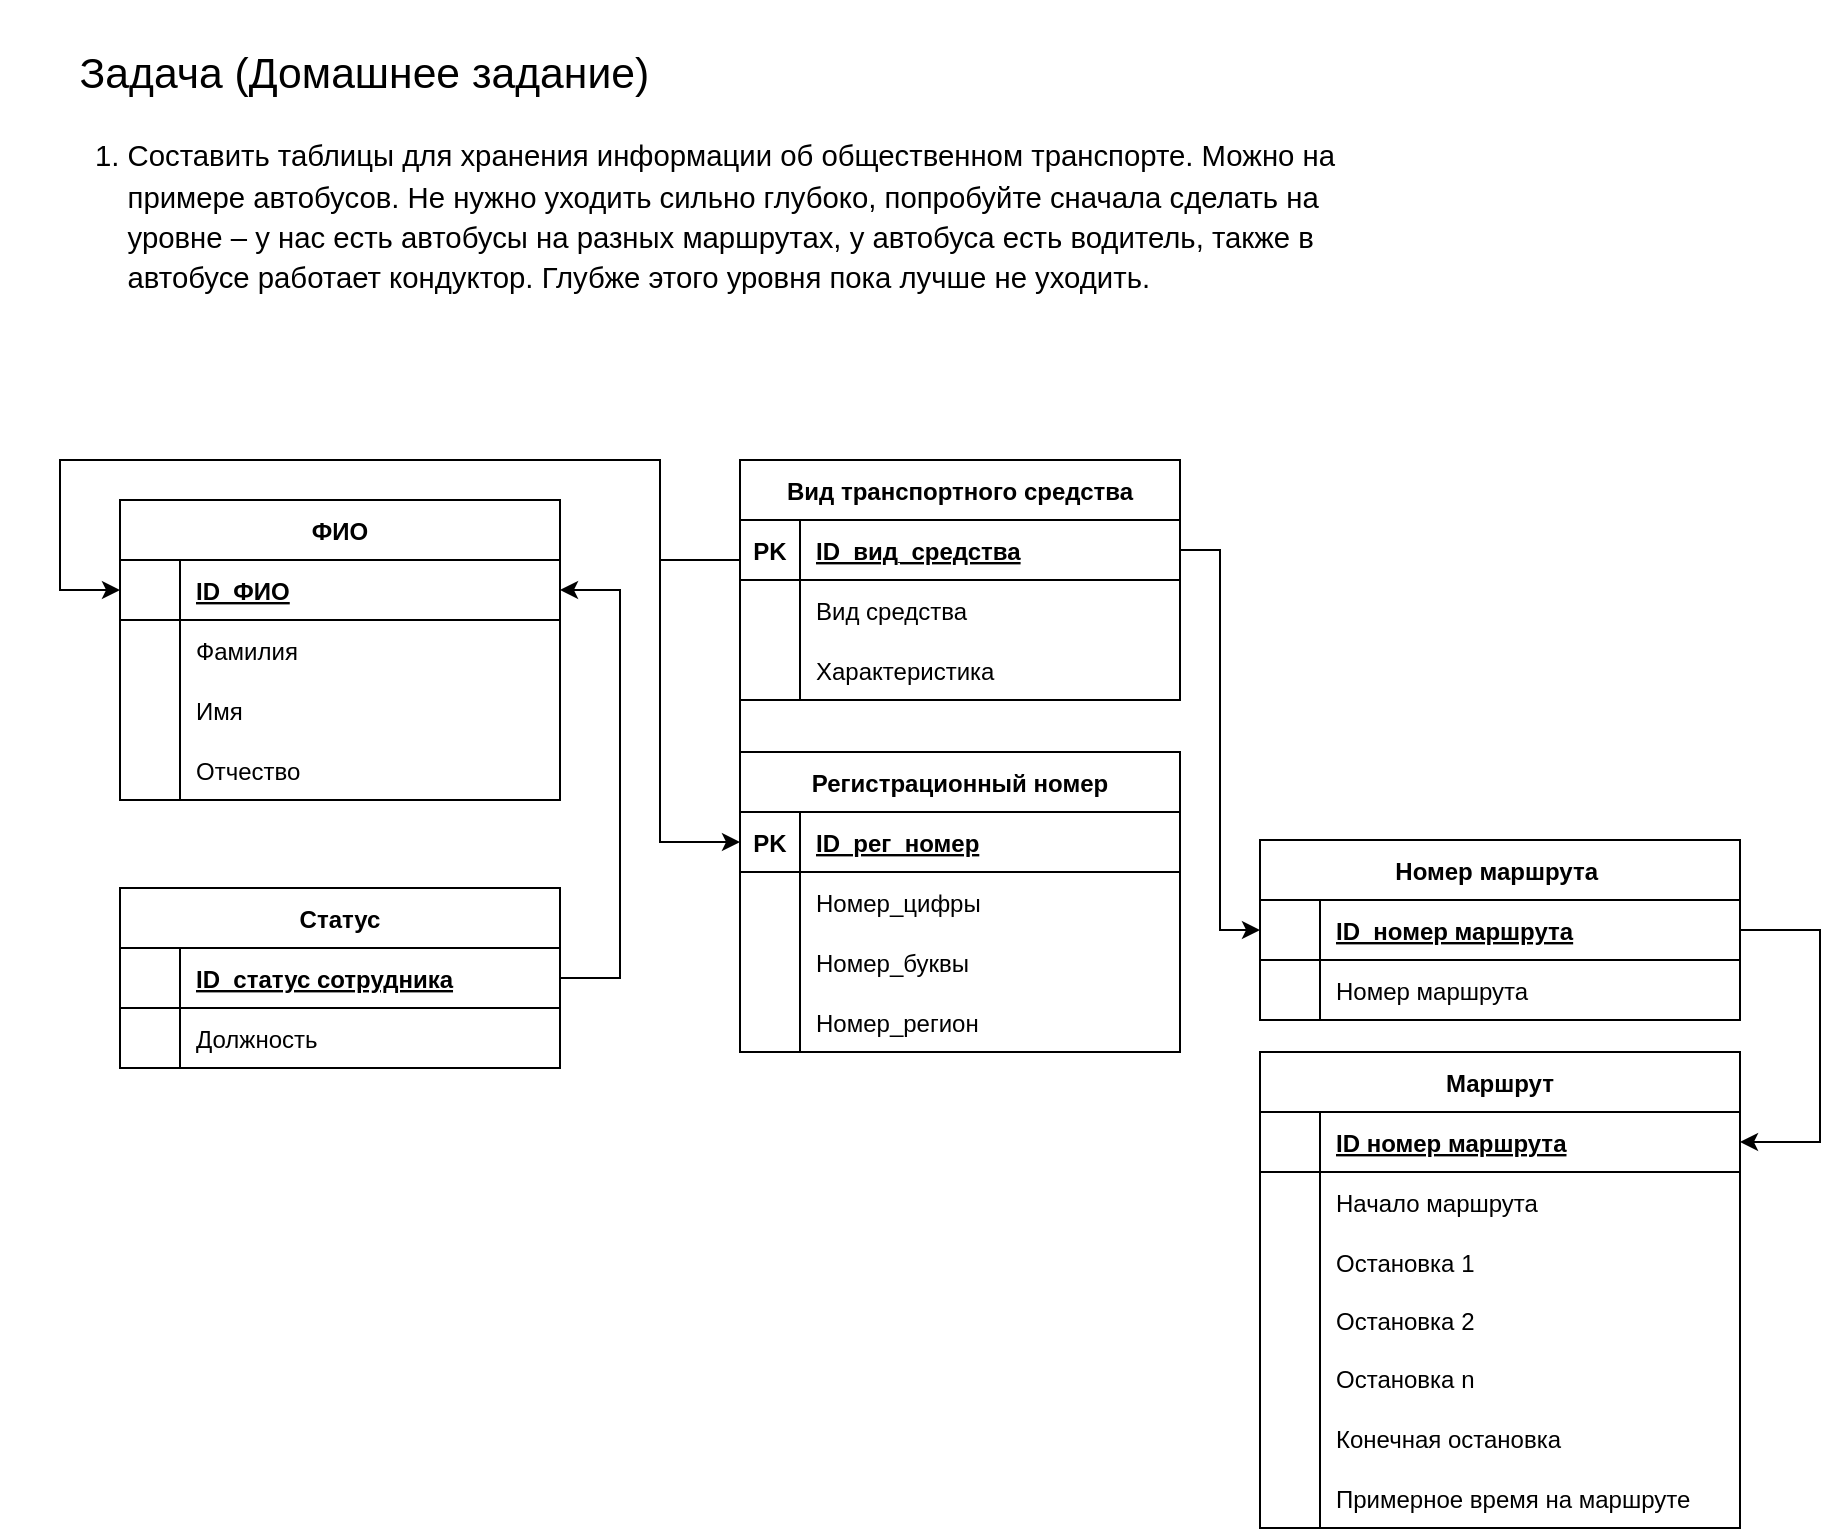 <mxfile version="20.8.11" type="device"><diagram name="Страница 1" id="E-rM22HpuZmSZyKbkV6B"><mxGraphModel dx="1516" dy="869" grid="1" gridSize="10" guides="1" tooltips="1" connect="1" arrows="1" fold="1" page="1" pageScale="1" pageWidth="1169" pageHeight="827" math="0" shadow="0"><root><mxCell id="0"/><mxCell id="1" parent="0"/><mxCell id="J7osyqGzG378TSsDcCny-89" style="edgeStyle=orthogonalEdgeStyle;rounded=0;orthogonalLoop=1;jettySize=auto;html=1;entryX=0;entryY=0.5;entryDx=0;entryDy=0;exitX=0;exitY=0.5;exitDx=0;exitDy=0;" edge="1" parent="1" source="J7osyqGzG378TSsDcCny-2" target="J7osyqGzG378TSsDcCny-15"><mxGeometry relative="1" as="geometry"><Array as="points"><mxPoint x="400" y="290"/><mxPoint x="360" y="290"/><mxPoint x="360" y="240"/><mxPoint x="60" y="240"/><mxPoint x="60" y="305"/></Array></mxGeometry></mxCell><mxCell id="J7osyqGzG378TSsDcCny-1" value="Регистрационный номер" style="shape=table;startSize=30;container=1;collapsible=1;childLayout=tableLayout;fixedRows=1;rowLines=0;fontStyle=1;align=center;resizeLast=1;" vertex="1" parent="1"><mxGeometry x="400" y="386" width="220" height="150" as="geometry"/></mxCell><mxCell id="J7osyqGzG378TSsDcCny-2" value="" style="shape=tableRow;horizontal=0;startSize=0;swimlaneHead=0;swimlaneBody=0;fillColor=none;collapsible=0;dropTarget=0;points=[[0,0.5],[1,0.5]];portConstraint=eastwest;top=0;left=0;right=0;bottom=1;" vertex="1" parent="J7osyqGzG378TSsDcCny-1"><mxGeometry y="30" width="220" height="30" as="geometry"/></mxCell><mxCell id="J7osyqGzG378TSsDcCny-3" value="PK" style="shape=partialRectangle;connectable=0;fillColor=none;top=0;left=0;bottom=0;right=0;fontStyle=1;overflow=hidden;" vertex="1" parent="J7osyqGzG378TSsDcCny-2"><mxGeometry width="30" height="30" as="geometry"><mxRectangle width="30" height="30" as="alternateBounds"/></mxGeometry></mxCell><mxCell id="J7osyqGzG378TSsDcCny-4" value="ID  рег_номер" style="shape=partialRectangle;connectable=0;fillColor=none;top=0;left=0;bottom=0;right=0;align=left;spacingLeft=6;fontStyle=5;overflow=hidden;" vertex="1" parent="J7osyqGzG378TSsDcCny-2"><mxGeometry x="30" width="190" height="30" as="geometry"><mxRectangle width="190" height="30" as="alternateBounds"/></mxGeometry></mxCell><mxCell id="J7osyqGzG378TSsDcCny-5" value="" style="shape=tableRow;horizontal=0;startSize=0;swimlaneHead=0;swimlaneBody=0;fillColor=none;collapsible=0;dropTarget=0;points=[[0,0.5],[1,0.5]];portConstraint=eastwest;top=0;left=0;right=0;bottom=0;" vertex="1" parent="J7osyqGzG378TSsDcCny-1"><mxGeometry y="60" width="220" height="30" as="geometry"/></mxCell><mxCell id="J7osyqGzG378TSsDcCny-6" value="" style="shape=partialRectangle;connectable=0;fillColor=none;top=0;left=0;bottom=0;right=0;editable=1;overflow=hidden;" vertex="1" parent="J7osyqGzG378TSsDcCny-5"><mxGeometry width="30" height="30" as="geometry"><mxRectangle width="30" height="30" as="alternateBounds"/></mxGeometry></mxCell><mxCell id="J7osyqGzG378TSsDcCny-7" value="Номер_цифры" style="shape=partialRectangle;connectable=0;fillColor=none;top=0;left=0;bottom=0;right=0;align=left;spacingLeft=6;overflow=hidden;" vertex="1" parent="J7osyqGzG378TSsDcCny-5"><mxGeometry x="30" width="190" height="30" as="geometry"><mxRectangle width="190" height="30" as="alternateBounds"/></mxGeometry></mxCell><mxCell id="J7osyqGzG378TSsDcCny-8" value="" style="shape=tableRow;horizontal=0;startSize=0;swimlaneHead=0;swimlaneBody=0;fillColor=none;collapsible=0;dropTarget=0;points=[[0,0.5],[1,0.5]];portConstraint=eastwest;top=0;left=0;right=0;bottom=0;" vertex="1" parent="J7osyqGzG378TSsDcCny-1"><mxGeometry y="90" width="220" height="30" as="geometry"/></mxCell><mxCell id="J7osyqGzG378TSsDcCny-9" value="" style="shape=partialRectangle;connectable=0;fillColor=none;top=0;left=0;bottom=0;right=0;editable=1;overflow=hidden;" vertex="1" parent="J7osyqGzG378TSsDcCny-8"><mxGeometry width="30" height="30" as="geometry"><mxRectangle width="30" height="30" as="alternateBounds"/></mxGeometry></mxCell><mxCell id="J7osyqGzG378TSsDcCny-10" value="Номер_буквы" style="shape=partialRectangle;connectable=0;fillColor=none;top=0;left=0;bottom=0;right=0;align=left;spacingLeft=6;overflow=hidden;" vertex="1" parent="J7osyqGzG378TSsDcCny-8"><mxGeometry x="30" width="190" height="30" as="geometry"><mxRectangle width="190" height="30" as="alternateBounds"/></mxGeometry></mxCell><mxCell id="J7osyqGzG378TSsDcCny-11" value="" style="shape=tableRow;horizontal=0;startSize=0;swimlaneHead=0;swimlaneBody=0;fillColor=none;collapsible=0;dropTarget=0;points=[[0,0.5],[1,0.5]];portConstraint=eastwest;top=0;left=0;right=0;bottom=0;" vertex="1" parent="J7osyqGzG378TSsDcCny-1"><mxGeometry y="120" width="220" height="30" as="geometry"/></mxCell><mxCell id="J7osyqGzG378TSsDcCny-12" value="" style="shape=partialRectangle;connectable=0;fillColor=none;top=0;left=0;bottom=0;right=0;editable=1;overflow=hidden;" vertex="1" parent="J7osyqGzG378TSsDcCny-11"><mxGeometry width="30" height="30" as="geometry"><mxRectangle width="30" height="30" as="alternateBounds"/></mxGeometry></mxCell><mxCell id="J7osyqGzG378TSsDcCny-13" value="Номер_регион" style="shape=partialRectangle;connectable=0;fillColor=none;top=0;left=0;bottom=0;right=0;align=left;spacingLeft=6;overflow=hidden;" vertex="1" parent="J7osyqGzG378TSsDcCny-11"><mxGeometry x="30" width="190" height="30" as="geometry"><mxRectangle width="190" height="30" as="alternateBounds"/></mxGeometry></mxCell><mxCell id="J7osyqGzG378TSsDcCny-14" value="ФИО" style="shape=table;startSize=30;container=1;collapsible=1;childLayout=tableLayout;fixedRows=1;rowLines=0;fontStyle=1;align=center;resizeLast=1;" vertex="1" parent="1"><mxGeometry x="90" y="260" width="220" height="150" as="geometry"/></mxCell><mxCell id="J7osyqGzG378TSsDcCny-15" value="" style="shape=tableRow;horizontal=0;startSize=0;swimlaneHead=0;swimlaneBody=0;fillColor=none;collapsible=0;dropTarget=0;points=[[0,0.5],[1,0.5]];portConstraint=eastwest;top=0;left=0;right=0;bottom=1;" vertex="1" parent="J7osyqGzG378TSsDcCny-14"><mxGeometry y="30" width="220" height="30" as="geometry"/></mxCell><mxCell id="J7osyqGzG378TSsDcCny-16" value="" style="shape=partialRectangle;connectable=0;fillColor=none;top=0;left=0;bottom=0;right=0;fontStyle=1;overflow=hidden;" vertex="1" parent="J7osyqGzG378TSsDcCny-15"><mxGeometry width="30" height="30" as="geometry"><mxRectangle width="30" height="30" as="alternateBounds"/></mxGeometry></mxCell><mxCell id="J7osyqGzG378TSsDcCny-17" value="ID  ФИО" style="shape=partialRectangle;connectable=0;fillColor=none;top=0;left=0;bottom=0;right=0;align=left;spacingLeft=6;fontStyle=5;overflow=hidden;" vertex="1" parent="J7osyqGzG378TSsDcCny-15"><mxGeometry x="30" width="190" height="30" as="geometry"><mxRectangle width="190" height="30" as="alternateBounds"/></mxGeometry></mxCell><mxCell id="J7osyqGzG378TSsDcCny-18" value="" style="shape=tableRow;horizontal=0;startSize=0;swimlaneHead=0;swimlaneBody=0;fillColor=none;collapsible=0;dropTarget=0;points=[[0,0.5],[1,0.5]];portConstraint=eastwest;top=0;left=0;right=0;bottom=0;" vertex="1" parent="J7osyqGzG378TSsDcCny-14"><mxGeometry y="60" width="220" height="30" as="geometry"/></mxCell><mxCell id="J7osyqGzG378TSsDcCny-19" value="" style="shape=partialRectangle;connectable=0;fillColor=none;top=0;left=0;bottom=0;right=0;editable=1;overflow=hidden;" vertex="1" parent="J7osyqGzG378TSsDcCny-18"><mxGeometry width="30" height="30" as="geometry"><mxRectangle width="30" height="30" as="alternateBounds"/></mxGeometry></mxCell><mxCell id="J7osyqGzG378TSsDcCny-20" value="Фамилия" style="shape=partialRectangle;connectable=0;fillColor=none;top=0;left=0;bottom=0;right=0;align=left;spacingLeft=6;overflow=hidden;" vertex="1" parent="J7osyqGzG378TSsDcCny-18"><mxGeometry x="30" width="190" height="30" as="geometry"><mxRectangle width="190" height="30" as="alternateBounds"/></mxGeometry></mxCell><mxCell id="J7osyqGzG378TSsDcCny-21" value="" style="shape=tableRow;horizontal=0;startSize=0;swimlaneHead=0;swimlaneBody=0;fillColor=none;collapsible=0;dropTarget=0;points=[[0,0.5],[1,0.5]];portConstraint=eastwest;top=0;left=0;right=0;bottom=0;" vertex="1" parent="J7osyqGzG378TSsDcCny-14"><mxGeometry y="90" width="220" height="30" as="geometry"/></mxCell><mxCell id="J7osyqGzG378TSsDcCny-22" value="" style="shape=partialRectangle;connectable=0;fillColor=none;top=0;left=0;bottom=0;right=0;editable=1;overflow=hidden;" vertex="1" parent="J7osyqGzG378TSsDcCny-21"><mxGeometry width="30" height="30" as="geometry"><mxRectangle width="30" height="30" as="alternateBounds"/></mxGeometry></mxCell><mxCell id="J7osyqGzG378TSsDcCny-23" value="Имя" style="shape=partialRectangle;connectable=0;fillColor=none;top=0;left=0;bottom=0;right=0;align=left;spacingLeft=6;overflow=hidden;" vertex="1" parent="J7osyqGzG378TSsDcCny-21"><mxGeometry x="30" width="190" height="30" as="geometry"><mxRectangle width="190" height="30" as="alternateBounds"/></mxGeometry></mxCell><mxCell id="J7osyqGzG378TSsDcCny-24" value="" style="shape=tableRow;horizontal=0;startSize=0;swimlaneHead=0;swimlaneBody=0;fillColor=none;collapsible=0;dropTarget=0;points=[[0,0.5],[1,0.5]];portConstraint=eastwest;top=0;left=0;right=0;bottom=0;" vertex="1" parent="J7osyqGzG378TSsDcCny-14"><mxGeometry y="120" width="220" height="30" as="geometry"/></mxCell><mxCell id="J7osyqGzG378TSsDcCny-25" value="" style="shape=partialRectangle;connectable=0;fillColor=none;top=0;left=0;bottom=0;right=0;editable=1;overflow=hidden;" vertex="1" parent="J7osyqGzG378TSsDcCny-24"><mxGeometry width="30" height="30" as="geometry"><mxRectangle width="30" height="30" as="alternateBounds"/></mxGeometry></mxCell><mxCell id="J7osyqGzG378TSsDcCny-26" value="Отчество" style="shape=partialRectangle;connectable=0;fillColor=none;top=0;left=0;bottom=0;right=0;align=left;spacingLeft=6;overflow=hidden;" vertex="1" parent="J7osyqGzG378TSsDcCny-24"><mxGeometry x="30" width="190" height="30" as="geometry"><mxRectangle width="190" height="30" as="alternateBounds"/></mxGeometry></mxCell><mxCell id="J7osyqGzG378TSsDcCny-95" style="edgeStyle=orthogonalEdgeStyle;rounded=0;orthogonalLoop=1;jettySize=auto;html=1;exitX=1;exitY=0.5;exitDx=0;exitDy=0;entryX=1;entryY=0.5;entryDx=0;entryDy=0;" edge="1" parent="1" source="J7osyqGzG378TSsDcCny-28" target="J7osyqGzG378TSsDcCny-15"><mxGeometry relative="1" as="geometry"><mxPoint x="330" y="316" as="targetPoint"/><Array as="points"><mxPoint x="340" y="499"/><mxPoint x="340" y="305"/></Array></mxGeometry></mxCell><mxCell id="J7osyqGzG378TSsDcCny-27" value="Статус" style="shape=table;startSize=30;container=1;collapsible=1;childLayout=tableLayout;fixedRows=1;rowLines=0;fontStyle=1;align=center;resizeLast=1;" vertex="1" parent="1"><mxGeometry x="90" y="454" width="220" height="90" as="geometry"/></mxCell><mxCell id="J7osyqGzG378TSsDcCny-28" value="" style="shape=tableRow;horizontal=0;startSize=0;swimlaneHead=0;swimlaneBody=0;fillColor=none;collapsible=0;dropTarget=0;points=[[0,0.5],[1,0.5]];portConstraint=eastwest;top=0;left=0;right=0;bottom=1;" vertex="1" parent="J7osyqGzG378TSsDcCny-27"><mxGeometry y="30" width="220" height="30" as="geometry"/></mxCell><mxCell id="J7osyqGzG378TSsDcCny-29" value="" style="shape=partialRectangle;connectable=0;fillColor=none;top=0;left=0;bottom=0;right=0;fontStyle=1;overflow=hidden;" vertex="1" parent="J7osyqGzG378TSsDcCny-28"><mxGeometry width="30" height="30" as="geometry"><mxRectangle width="30" height="30" as="alternateBounds"/></mxGeometry></mxCell><mxCell id="J7osyqGzG378TSsDcCny-30" value="ID  статус сотрудника" style="shape=partialRectangle;connectable=0;fillColor=none;top=0;left=0;bottom=0;right=0;align=left;spacingLeft=6;fontStyle=5;overflow=hidden;" vertex="1" parent="J7osyqGzG378TSsDcCny-28"><mxGeometry x="30" width="190" height="30" as="geometry"><mxRectangle width="190" height="30" as="alternateBounds"/></mxGeometry></mxCell><mxCell id="J7osyqGzG378TSsDcCny-31" value="" style="shape=tableRow;horizontal=0;startSize=0;swimlaneHead=0;swimlaneBody=0;fillColor=none;collapsible=0;dropTarget=0;points=[[0,0.5],[1,0.5]];portConstraint=eastwest;top=0;left=0;right=0;bottom=0;" vertex="1" parent="J7osyqGzG378TSsDcCny-27"><mxGeometry y="60" width="220" height="30" as="geometry"/></mxCell><mxCell id="J7osyqGzG378TSsDcCny-32" value="" style="shape=partialRectangle;connectable=0;fillColor=none;top=0;left=0;bottom=0;right=0;editable=1;overflow=hidden;" vertex="1" parent="J7osyqGzG378TSsDcCny-31"><mxGeometry width="30" height="30" as="geometry"><mxRectangle width="30" height="30" as="alternateBounds"/></mxGeometry></mxCell><mxCell id="J7osyqGzG378TSsDcCny-33" value="Должность" style="shape=partialRectangle;connectable=0;fillColor=none;top=0;left=0;bottom=0;right=0;align=left;spacingLeft=6;overflow=hidden;" vertex="1" parent="J7osyqGzG378TSsDcCny-31"><mxGeometry x="30" width="190" height="30" as="geometry"><mxRectangle width="190" height="30" as="alternateBounds"/></mxGeometry></mxCell><mxCell id="J7osyqGzG378TSsDcCny-40" value="Номер маршрута " style="shape=table;startSize=30;container=1;collapsible=1;childLayout=tableLayout;fixedRows=1;rowLines=0;fontStyle=1;align=center;resizeLast=1;" vertex="1" parent="1"><mxGeometry x="660" y="430" width="240" height="90" as="geometry"/></mxCell><mxCell id="J7osyqGzG378TSsDcCny-41" value="" style="shape=tableRow;horizontal=0;startSize=0;swimlaneHead=0;swimlaneBody=0;fillColor=none;collapsible=0;dropTarget=0;points=[[0,0.5],[1,0.5]];portConstraint=eastwest;top=0;left=0;right=0;bottom=1;" vertex="1" parent="J7osyqGzG378TSsDcCny-40"><mxGeometry y="30" width="240" height="30" as="geometry"/></mxCell><mxCell id="J7osyqGzG378TSsDcCny-42" value="" style="shape=partialRectangle;connectable=0;fillColor=none;top=0;left=0;bottom=0;right=0;fontStyle=1;overflow=hidden;" vertex="1" parent="J7osyqGzG378TSsDcCny-41"><mxGeometry width="30" height="30" as="geometry"><mxRectangle width="30" height="30" as="alternateBounds"/></mxGeometry></mxCell><mxCell id="J7osyqGzG378TSsDcCny-43" value="ID  номер маршрута" style="shape=partialRectangle;connectable=0;fillColor=none;top=0;left=0;bottom=0;right=0;align=left;spacingLeft=6;fontStyle=5;overflow=hidden;" vertex="1" parent="J7osyqGzG378TSsDcCny-41"><mxGeometry x="30" width="210" height="30" as="geometry"><mxRectangle width="210" height="30" as="alternateBounds"/></mxGeometry></mxCell><mxCell id="J7osyqGzG378TSsDcCny-44" value="" style="shape=tableRow;horizontal=0;startSize=0;swimlaneHead=0;swimlaneBody=0;fillColor=none;collapsible=0;dropTarget=0;points=[[0,0.5],[1,0.5]];portConstraint=eastwest;top=0;left=0;right=0;bottom=0;" vertex="1" parent="J7osyqGzG378TSsDcCny-40"><mxGeometry y="60" width="240" height="30" as="geometry"/></mxCell><mxCell id="J7osyqGzG378TSsDcCny-45" value="" style="shape=partialRectangle;connectable=0;fillColor=none;top=0;left=0;bottom=0;right=0;editable=1;overflow=hidden;" vertex="1" parent="J7osyqGzG378TSsDcCny-44"><mxGeometry width="30" height="30" as="geometry"><mxRectangle width="30" height="30" as="alternateBounds"/></mxGeometry></mxCell><mxCell id="J7osyqGzG378TSsDcCny-46" value="Номер маршрута" style="shape=partialRectangle;connectable=0;fillColor=none;top=0;left=0;bottom=0;right=0;align=left;spacingLeft=6;overflow=hidden;" vertex="1" parent="J7osyqGzG378TSsDcCny-44"><mxGeometry x="30" width="210" height="30" as="geometry"><mxRectangle width="210" height="30" as="alternateBounds"/></mxGeometry></mxCell><mxCell id="J7osyqGzG378TSsDcCny-60" value="Маршрут" style="shape=table;startSize=30;container=1;collapsible=1;childLayout=tableLayout;fixedRows=1;rowLines=0;fontStyle=1;align=center;resizeLast=1;" vertex="1" parent="1"><mxGeometry x="660" y="536" width="240" height="238" as="geometry"/></mxCell><mxCell id="J7osyqGzG378TSsDcCny-61" value="" style="shape=tableRow;horizontal=0;startSize=0;swimlaneHead=0;swimlaneBody=0;fillColor=none;collapsible=0;dropTarget=0;points=[[0,0.5],[1,0.5]];portConstraint=eastwest;top=0;left=0;right=0;bottom=1;" vertex="1" parent="J7osyqGzG378TSsDcCny-60"><mxGeometry y="30" width="240" height="30" as="geometry"/></mxCell><mxCell id="J7osyqGzG378TSsDcCny-62" value="" style="shape=partialRectangle;connectable=0;fillColor=none;top=0;left=0;bottom=0;right=0;fontStyle=1;overflow=hidden;" vertex="1" parent="J7osyqGzG378TSsDcCny-61"><mxGeometry width="30" height="30" as="geometry"><mxRectangle width="30" height="30" as="alternateBounds"/></mxGeometry></mxCell><mxCell id="J7osyqGzG378TSsDcCny-63" value="ID номер маршрута" style="shape=partialRectangle;connectable=0;fillColor=none;top=0;left=0;bottom=0;right=0;align=left;spacingLeft=6;fontStyle=5;overflow=hidden;" vertex="1" parent="J7osyqGzG378TSsDcCny-61"><mxGeometry x="30" width="210" height="30" as="geometry"><mxRectangle width="210" height="30" as="alternateBounds"/></mxGeometry></mxCell><mxCell id="J7osyqGzG378TSsDcCny-67" value="" style="shape=tableRow;horizontal=0;startSize=0;swimlaneHead=0;swimlaneBody=0;fillColor=none;collapsible=0;dropTarget=0;points=[[0,0.5],[1,0.5]];portConstraint=eastwest;top=0;left=0;right=0;bottom=0;" vertex="1" parent="J7osyqGzG378TSsDcCny-60"><mxGeometry y="60" width="240" height="30" as="geometry"/></mxCell><mxCell id="J7osyqGzG378TSsDcCny-68" value="" style="shape=partialRectangle;connectable=0;fillColor=none;top=0;left=0;bottom=0;right=0;editable=1;overflow=hidden;" vertex="1" parent="J7osyqGzG378TSsDcCny-67"><mxGeometry width="30" height="30" as="geometry"><mxRectangle width="30" height="30" as="alternateBounds"/></mxGeometry></mxCell><mxCell id="J7osyqGzG378TSsDcCny-69" value="Начало маршрута" style="shape=partialRectangle;connectable=0;fillColor=none;top=0;left=0;bottom=0;right=0;align=left;spacingLeft=6;overflow=hidden;" vertex="1" parent="J7osyqGzG378TSsDcCny-67"><mxGeometry x="30" width="210" height="30" as="geometry"><mxRectangle width="210" height="30" as="alternateBounds"/></mxGeometry></mxCell><mxCell id="J7osyqGzG378TSsDcCny-70" value="" style="shape=tableRow;horizontal=0;startSize=0;swimlaneHead=0;swimlaneBody=0;fillColor=none;collapsible=0;dropTarget=0;points=[[0,0.5],[1,0.5]];portConstraint=eastwest;top=0;left=0;right=0;bottom=0;" vertex="1" parent="J7osyqGzG378TSsDcCny-60"><mxGeometry y="90" width="240" height="30" as="geometry"/></mxCell><mxCell id="J7osyqGzG378TSsDcCny-71" value="" style="shape=partialRectangle;connectable=0;fillColor=none;top=0;left=0;bottom=0;right=0;editable=1;overflow=hidden;" vertex="1" parent="J7osyqGzG378TSsDcCny-70"><mxGeometry width="30" height="30" as="geometry"><mxRectangle width="30" height="30" as="alternateBounds"/></mxGeometry></mxCell><mxCell id="J7osyqGzG378TSsDcCny-72" value="Остановка 1" style="shape=partialRectangle;connectable=0;fillColor=none;top=0;left=0;bottom=0;right=0;align=left;spacingLeft=6;overflow=hidden;" vertex="1" parent="J7osyqGzG378TSsDcCny-70"><mxGeometry x="30" width="210" height="30" as="geometry"><mxRectangle width="210" height="30" as="alternateBounds"/></mxGeometry></mxCell><mxCell id="J7osyqGzG378TSsDcCny-73" value="" style="shape=tableRow;horizontal=0;startSize=0;swimlaneHead=0;swimlaneBody=0;fillColor=none;collapsible=0;dropTarget=0;points=[[0,0.5],[1,0.5]];portConstraint=eastwest;top=0;left=0;right=0;bottom=0;" vertex="1" parent="J7osyqGzG378TSsDcCny-60"><mxGeometry y="120" width="240" height="28" as="geometry"/></mxCell><mxCell id="J7osyqGzG378TSsDcCny-74" value="" style="shape=partialRectangle;connectable=0;fillColor=none;top=0;left=0;bottom=0;right=0;editable=1;overflow=hidden;" vertex="1" parent="J7osyqGzG378TSsDcCny-73"><mxGeometry width="30" height="28" as="geometry"><mxRectangle width="30" height="28" as="alternateBounds"/></mxGeometry></mxCell><mxCell id="J7osyqGzG378TSsDcCny-75" value="Остановка 2" style="shape=partialRectangle;connectable=0;fillColor=none;top=0;left=0;bottom=0;right=0;align=left;spacingLeft=6;overflow=hidden;" vertex="1" parent="J7osyqGzG378TSsDcCny-73"><mxGeometry x="30" width="210" height="28" as="geometry"><mxRectangle width="210" height="28" as="alternateBounds"/></mxGeometry></mxCell><mxCell id="J7osyqGzG378TSsDcCny-76" value="" style="shape=tableRow;horizontal=0;startSize=0;swimlaneHead=0;swimlaneBody=0;fillColor=none;collapsible=0;dropTarget=0;points=[[0,0.5],[1,0.5]];portConstraint=eastwest;top=0;left=0;right=0;bottom=0;" vertex="1" parent="J7osyqGzG378TSsDcCny-60"><mxGeometry y="148" width="240" height="30" as="geometry"/></mxCell><mxCell id="J7osyqGzG378TSsDcCny-77" value="" style="shape=partialRectangle;connectable=0;fillColor=none;top=0;left=0;bottom=0;right=0;editable=1;overflow=hidden;" vertex="1" parent="J7osyqGzG378TSsDcCny-76"><mxGeometry width="30" height="30" as="geometry"><mxRectangle width="30" height="30" as="alternateBounds"/></mxGeometry></mxCell><mxCell id="J7osyqGzG378TSsDcCny-78" value="Остановка n" style="shape=partialRectangle;connectable=0;fillColor=none;top=0;left=0;bottom=0;right=0;align=left;spacingLeft=6;overflow=hidden;" vertex="1" parent="J7osyqGzG378TSsDcCny-76"><mxGeometry x="30" width="210" height="30" as="geometry"><mxRectangle width="210" height="30" as="alternateBounds"/></mxGeometry></mxCell><mxCell id="J7osyqGzG378TSsDcCny-79" value="" style="shape=tableRow;horizontal=0;startSize=0;swimlaneHead=0;swimlaneBody=0;fillColor=none;collapsible=0;dropTarget=0;points=[[0,0.5],[1,0.5]];portConstraint=eastwest;top=0;left=0;right=0;bottom=0;" vertex="1" parent="J7osyqGzG378TSsDcCny-60"><mxGeometry y="178" width="240" height="30" as="geometry"/></mxCell><mxCell id="J7osyqGzG378TSsDcCny-80" value="" style="shape=partialRectangle;connectable=0;fillColor=none;top=0;left=0;bottom=0;right=0;editable=1;overflow=hidden;" vertex="1" parent="J7osyqGzG378TSsDcCny-79"><mxGeometry width="30" height="30" as="geometry"><mxRectangle width="30" height="30" as="alternateBounds"/></mxGeometry></mxCell><mxCell id="J7osyqGzG378TSsDcCny-81" value="Конечная остановка" style="shape=partialRectangle;connectable=0;fillColor=none;top=0;left=0;bottom=0;right=0;align=left;spacingLeft=6;overflow=hidden;" vertex="1" parent="J7osyqGzG378TSsDcCny-79"><mxGeometry x="30" width="210" height="30" as="geometry"><mxRectangle width="210" height="30" as="alternateBounds"/></mxGeometry></mxCell><mxCell id="J7osyqGzG378TSsDcCny-82" value="" style="shape=tableRow;horizontal=0;startSize=0;swimlaneHead=0;swimlaneBody=0;fillColor=none;collapsible=0;dropTarget=0;points=[[0,0.5],[1,0.5]];portConstraint=eastwest;top=0;left=0;right=0;bottom=0;" vertex="1" parent="J7osyqGzG378TSsDcCny-60"><mxGeometry y="208" width="240" height="30" as="geometry"/></mxCell><mxCell id="J7osyqGzG378TSsDcCny-83" value="" style="shape=partialRectangle;connectable=0;fillColor=none;top=0;left=0;bottom=0;right=0;editable=1;overflow=hidden;" vertex="1" parent="J7osyqGzG378TSsDcCny-82"><mxGeometry width="30" height="30" as="geometry"><mxRectangle width="30" height="30" as="alternateBounds"/></mxGeometry></mxCell><mxCell id="J7osyqGzG378TSsDcCny-84" value="Примерное время на маршруте" style="shape=partialRectangle;connectable=0;fillColor=none;top=0;left=0;bottom=0;right=0;align=left;spacingLeft=6;overflow=hidden;" vertex="1" parent="J7osyqGzG378TSsDcCny-82"><mxGeometry x="30" width="210" height="30" as="geometry"><mxRectangle width="210" height="30" as="alternateBounds"/></mxGeometry></mxCell><mxCell id="J7osyqGzG378TSsDcCny-92" style="edgeStyle=orthogonalEdgeStyle;rounded=0;orthogonalLoop=1;jettySize=auto;html=1;exitX=1;exitY=0.5;exitDx=0;exitDy=0;entryX=0;entryY=0.5;entryDx=0;entryDy=0;" edge="1" parent="1" source="J7osyqGzG378TSsDcCny-105" target="J7osyqGzG378TSsDcCny-41"><mxGeometry relative="1" as="geometry"/></mxCell><mxCell id="J7osyqGzG378TSsDcCny-93" style="edgeStyle=orthogonalEdgeStyle;rounded=0;orthogonalLoop=1;jettySize=auto;html=1;exitX=1;exitY=0.5;exitDx=0;exitDy=0;entryX=1;entryY=0.5;entryDx=0;entryDy=0;" edge="1" parent="1" source="J7osyqGzG378TSsDcCny-41" target="J7osyqGzG378TSsDcCny-61"><mxGeometry relative="1" as="geometry"><Array as="points"><mxPoint x="940" y="475"/><mxPoint x="940" y="581"/></Array></mxGeometry></mxCell><mxCell id="J7osyqGzG378TSsDcCny-103" value="&lt;b id=&quot;docs-internal-guid-dbf39fee-7fff-2183-ce0e-9e9aab79819c&quot; style=&quot;font-weight:normal;&quot;&gt;&lt;h2 style=&quot;line-height:1.38;margin-left: 28.346pt;margin-top:12pt;margin-bottom:12pt;&quot; dir=&quot;ltr&quot;&gt;&lt;span style=&quot;font-size: 16pt; font-family: Arial; color: rgb(0, 0, 0); background-color: transparent; font-weight: 400; font-style: normal; font-variant: normal; text-decoration: none; vertical-align: baseline;&quot;&gt;Задача (Домашнее задание)&lt;/span&gt;&lt;/h2&gt;&lt;ol style=&quot;margin-top:0;margin-bottom:0;padding-inline-start:48px;&quot;&gt;&lt;li aria-level=&quot;1&quot; style=&quot;list-style-type: decimal; font-size: 11pt; font-family: Arial; color: rgb(0, 0, 0); background-color: transparent; font-weight: 400; font-style: normal; font-variant: normal; text-decoration: none; vertical-align: baseline; margin-left: 10.347pt;&quot; dir=&quot;ltr&quot;&gt;&lt;p role=&quot;presentation&quot; style=&quot;line-height:1.38;margin-top:12pt;margin-bottom:12pt;&quot; dir=&quot;ltr&quot;&gt;&lt;span style=&quot;font-size: 11pt; font-family: Arial; color: rgb(0, 0, 0); background-color: transparent; font-weight: 400; font-style: normal; font-variant: normal; text-decoration: none; vertical-align: baseline;&quot;&gt;Составить таблицы для хранения информации об общественном транспорте. Можно на примере автобусов. Не нужно уходить сильно глубоко, попробуйте сначала сделать на уровне – у нас есть автобусы на разных маршрутах, у автобуса есть водитель, также в автобусе работает кондуктор. Глубже этого уровня пока лучше не уходить.&lt;/span&gt;&lt;/p&gt;&lt;/li&gt;&lt;/ol&gt;&lt;/b&gt;" style="text;whiteSpace=wrap;html=1;" vertex="1" parent="1"><mxGeometry x="30" y="10" width="710" height="150" as="geometry"/></mxCell><mxCell id="J7osyqGzG378TSsDcCny-104" value="Вид транспортного средства" style="shape=table;startSize=30;container=1;collapsible=1;childLayout=tableLayout;fixedRows=1;rowLines=0;fontStyle=1;align=center;resizeLast=1;" vertex="1" parent="1"><mxGeometry x="400" y="240" width="220" height="120" as="geometry"/></mxCell><mxCell id="J7osyqGzG378TSsDcCny-105" value="" style="shape=tableRow;horizontal=0;startSize=0;swimlaneHead=0;swimlaneBody=0;fillColor=none;collapsible=0;dropTarget=0;points=[[0,0.5],[1,0.5]];portConstraint=eastwest;top=0;left=0;right=0;bottom=1;" vertex="1" parent="J7osyqGzG378TSsDcCny-104"><mxGeometry y="30" width="220" height="30" as="geometry"/></mxCell><mxCell id="J7osyqGzG378TSsDcCny-106" value="PK" style="shape=partialRectangle;connectable=0;fillColor=none;top=0;left=0;bottom=0;right=0;fontStyle=1;overflow=hidden;" vertex="1" parent="J7osyqGzG378TSsDcCny-105"><mxGeometry width="30" height="30" as="geometry"><mxRectangle width="30" height="30" as="alternateBounds"/></mxGeometry></mxCell><mxCell id="J7osyqGzG378TSsDcCny-107" value="ID  вид_средства" style="shape=partialRectangle;connectable=0;fillColor=none;top=0;left=0;bottom=0;right=0;align=left;spacingLeft=6;fontStyle=5;overflow=hidden;" vertex="1" parent="J7osyqGzG378TSsDcCny-105"><mxGeometry x="30" width="190" height="30" as="geometry"><mxRectangle width="190" height="30" as="alternateBounds"/></mxGeometry></mxCell><mxCell id="J7osyqGzG378TSsDcCny-108" value="" style="shape=tableRow;horizontal=0;startSize=0;swimlaneHead=0;swimlaneBody=0;fillColor=none;collapsible=0;dropTarget=0;points=[[0,0.5],[1,0.5]];portConstraint=eastwest;top=0;left=0;right=0;bottom=0;" vertex="1" parent="J7osyqGzG378TSsDcCny-104"><mxGeometry y="60" width="220" height="30" as="geometry"/></mxCell><mxCell id="J7osyqGzG378TSsDcCny-109" value="" style="shape=partialRectangle;connectable=0;fillColor=none;top=0;left=0;bottom=0;right=0;editable=1;overflow=hidden;" vertex="1" parent="J7osyqGzG378TSsDcCny-108"><mxGeometry width="30" height="30" as="geometry"><mxRectangle width="30" height="30" as="alternateBounds"/></mxGeometry></mxCell><mxCell id="J7osyqGzG378TSsDcCny-110" value="Вид средства" style="shape=partialRectangle;connectable=0;fillColor=none;top=0;left=0;bottom=0;right=0;align=left;spacingLeft=6;overflow=hidden;" vertex="1" parent="J7osyqGzG378TSsDcCny-108"><mxGeometry x="30" width="190" height="30" as="geometry"><mxRectangle width="190" height="30" as="alternateBounds"/></mxGeometry></mxCell><mxCell id="J7osyqGzG378TSsDcCny-111" value="" style="shape=tableRow;horizontal=0;startSize=0;swimlaneHead=0;swimlaneBody=0;fillColor=none;collapsible=0;dropTarget=0;points=[[0,0.5],[1,0.5]];portConstraint=eastwest;top=0;left=0;right=0;bottom=0;" vertex="1" parent="J7osyqGzG378TSsDcCny-104"><mxGeometry y="90" width="220" height="30" as="geometry"/></mxCell><mxCell id="J7osyqGzG378TSsDcCny-112" value="" style="shape=partialRectangle;connectable=0;fillColor=none;top=0;left=0;bottom=0;right=0;editable=1;overflow=hidden;" vertex="1" parent="J7osyqGzG378TSsDcCny-111"><mxGeometry width="30" height="30" as="geometry"><mxRectangle width="30" height="30" as="alternateBounds"/></mxGeometry></mxCell><mxCell id="J7osyqGzG378TSsDcCny-113" value="Характеристика" style="shape=partialRectangle;connectable=0;fillColor=none;top=0;left=0;bottom=0;right=0;align=left;spacingLeft=6;overflow=hidden;" vertex="1" parent="J7osyqGzG378TSsDcCny-111"><mxGeometry x="30" width="190" height="30" as="geometry"><mxRectangle width="190" height="30" as="alternateBounds"/></mxGeometry></mxCell><mxCell id="J7osyqGzG378TSsDcCny-118" style="edgeStyle=orthogonalEdgeStyle;rounded=0;orthogonalLoop=1;jettySize=auto;html=1;entryX=0;entryY=0.5;entryDx=0;entryDy=0;" edge="1" parent="1" target="J7osyqGzG378TSsDcCny-2"><mxGeometry relative="1" as="geometry"><mxPoint x="400" y="290" as="sourcePoint"/><Array as="points"><mxPoint x="400" y="290"/><mxPoint x="360" y="290"/><mxPoint x="360" y="431"/></Array></mxGeometry></mxCell></root></mxGraphModel></diagram></mxfile>